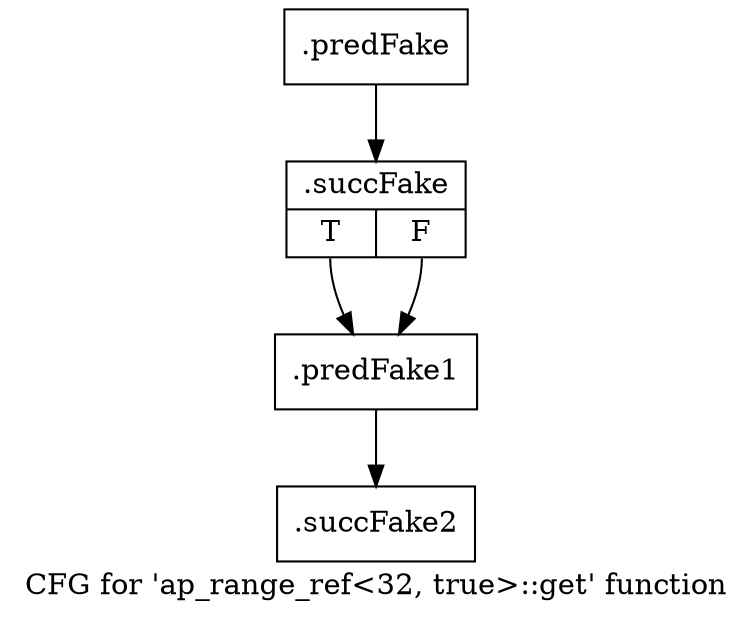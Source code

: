 digraph "CFG for 'ap_range_ref\<32, true\>::get' function" {
	label="CFG for 'ap_range_ref\<32, true\>::get' function";

	Node0x46bd770 [shape=record,filename="",linenumber="",label="{.predFake}"];
	Node0x46bd770 -> Node0x4854250[ callList="" memoryops="" filename="/media/miguel/NewVolume/Linux/Xilinx/Vitis_HLS/2020.2/include/ap_int_ref.h" execusionnum="129"];
	Node0x4854250 [shape=record,filename="/media/miguel/NewVolume/Linux/Xilinx/Vitis_HLS/2020.2/include/ap_int_ref.h",linenumber="676",label="{.succFake|{<s0>T|<s1>F}}"];
	Node0x4854250:s0 -> Node0x46be8a0;
	Node0x4854250:s1 -> Node0x46be8a0[ callList="" memoryops="" filename="/media/miguel/NewVolume/Linux/Xilinx/Vitis_HLS/2020.2/include/ap_int_ref.h" execusionnum="129"];
	Node0x46be8a0 [shape=record,filename="/media/miguel/NewVolume/Linux/Xilinx/Vitis_HLS/2020.2/include/ap_int_ref.h",linenumber="676",label="{.predFake1}"];
	Node0x46be8a0 -> Node0x48542f0[ callList="" memoryops="" filename="/media/miguel/NewVolume/Linux/Xilinx/Vitis_HLS/2020.2/include/ap_int_ref.h" execusionnum="258"];
	Node0x48542f0 [shape=record,filename="/media/miguel/NewVolume/Linux/Xilinx/Vitis_HLS/2020.2/include/ap_int_ref.h",linenumber="676",label="{.succFake2}"];
}
